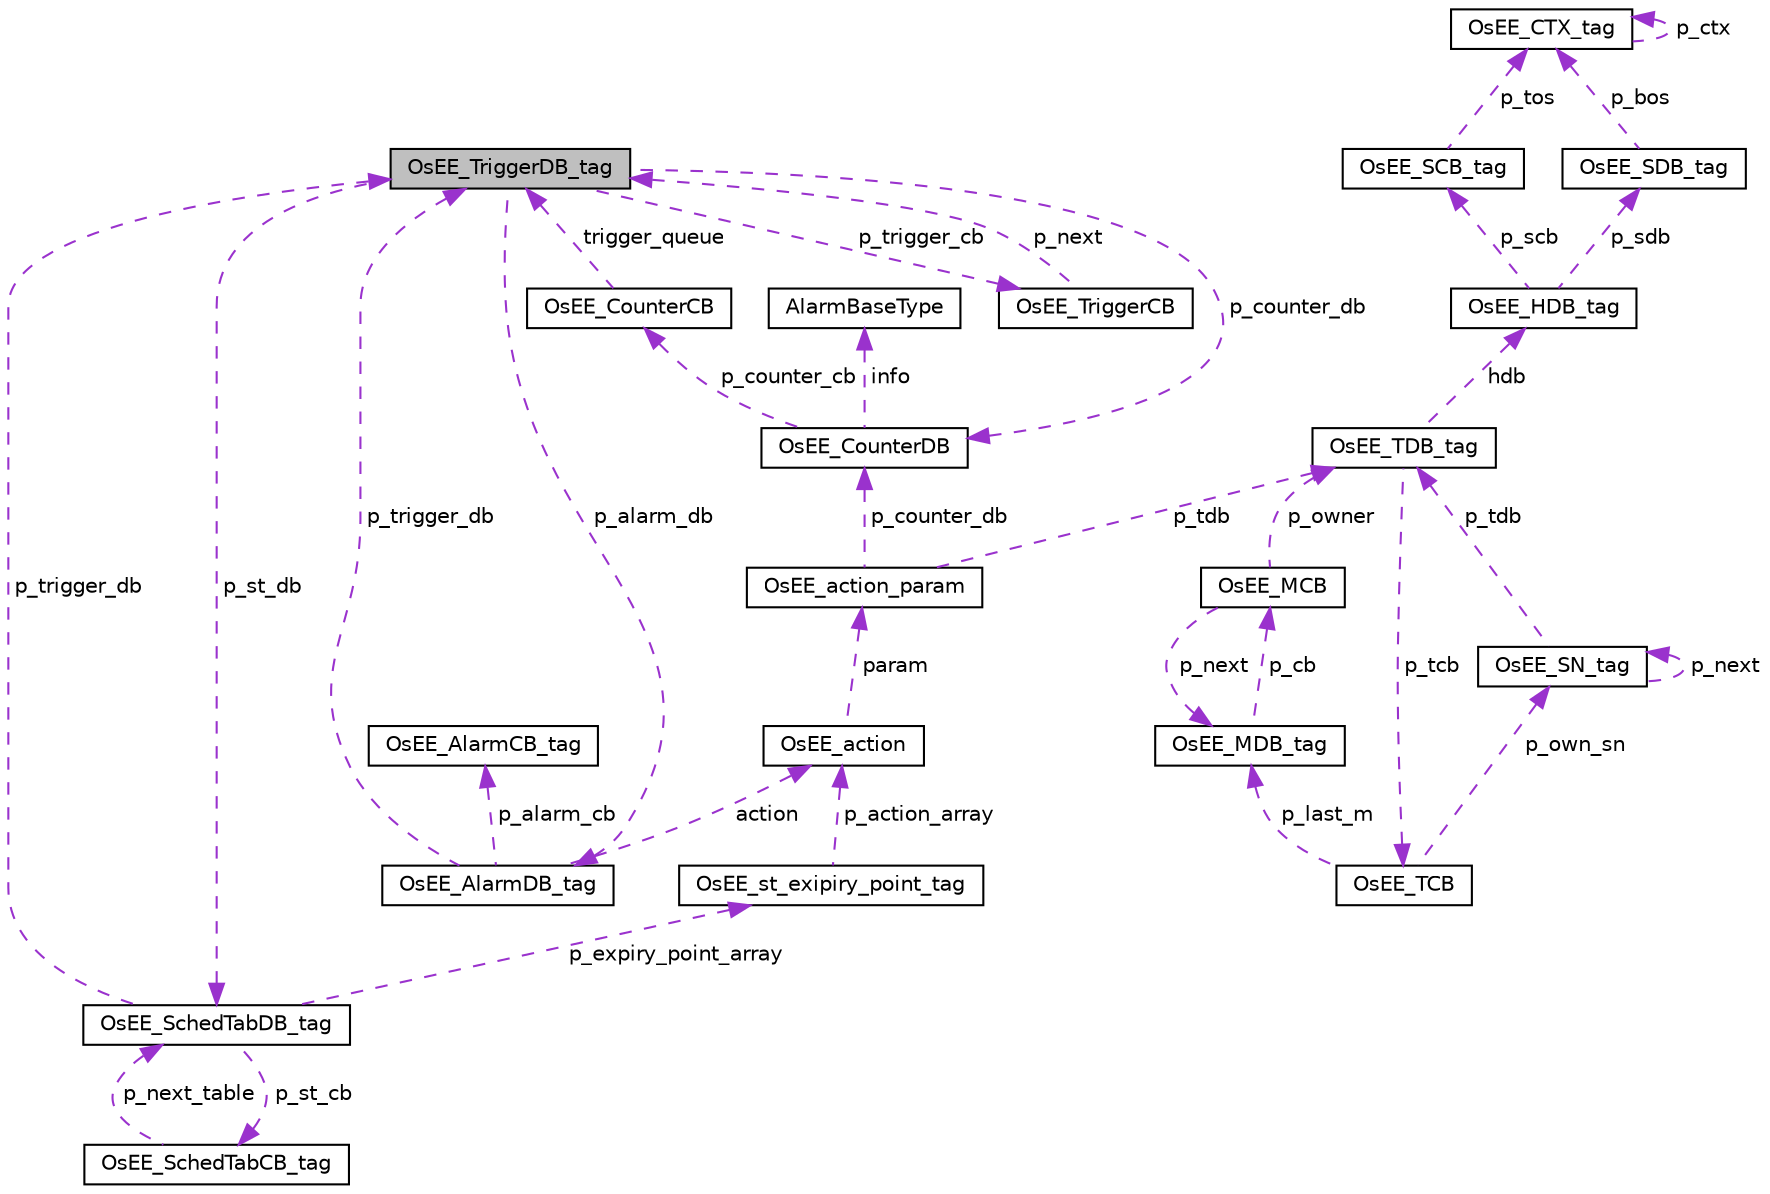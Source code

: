 digraph "OsEE_TriggerDB_tag"
{
 // LATEX_PDF_SIZE
  edge [fontname="Helvetica",fontsize="10",labelfontname="Helvetica",labelfontsize="10"];
  node [fontname="Helvetica",fontsize="10",shape=record];
  Node1 [label="OsEE_TriggerDB_tag",height=0.2,width=0.4,color="black", fillcolor="grey75", style="filled", fontcolor="black",tooltip="Trigger Descriptor Block is the elemnt containing the information of Alarms and Schedule Tables."];
  Node2 -> Node1 [dir="back",color="darkorchid3",fontsize="10",style="dashed",label=" p_trigger_cb" ,fontname="Helvetica"];
  Node2 [label="OsEE_TriggerCB",height=0.2,width=0.4,color="black", fillcolor="white", style="filled",URL="$structOsEE__TriggerCB.html",tooltip="The Trigger Countrol Block is the element in the trigger queue that records when the next trigger is ..."];
  Node1 -> Node2 [dir="back",color="darkorchid3",fontsize="10",style="dashed",label=" p_next" ,fontname="Helvetica"];
  Node3 -> Node1 [dir="back",color="darkorchid3",fontsize="10",style="dashed",label=" p_st_db" ,fontname="Helvetica"];
  Node3 [label="OsEE_SchedTabDB_tag",height=0.2,width=0.4,color="black", fillcolor="white", style="filled",URL="$structOsEE__SchedTabDB__tag.html",tooltip="This is the data structure used to describe the constant part of a schedule table."];
  Node1 -> Node3 [dir="back",color="darkorchid3",fontsize="10",style="dashed",label=" p_trigger_db" ,fontname="Helvetica"];
  Node4 -> Node3 [dir="back",color="darkorchid3",fontsize="10",style="dashed",label=" p_st_cb" ,fontname="Helvetica"];
  Node4 [label="OsEE_SchedTabCB_tag",height=0.2,width=0.4,color="black", fillcolor="white", style="filled",URL="$structOsEE__SchedTabCB__tag.html",tooltip="Data structure to store RAM informations needed by schedule tables."];
  Node3 -> Node4 [dir="back",color="darkorchid3",fontsize="10",style="dashed",label=" p_next_table" ,fontname="Helvetica"];
  Node5 -> Node3 [dir="back",color="darkorchid3",fontsize="10",style="dashed",label=" p_expiry_point_array" ,fontname="Helvetica"];
  Node5 [label="OsEE_st_exipiry_point_tag",height=0.2,width=0.4,color="black", fillcolor="white", style="filled",URL="$structOsEE__st__exipiry__point__tag.html",tooltip="Structures that hold the information related to an expiry point."];
  Node6 -> Node5 [dir="back",color="darkorchid3",fontsize="10",style="dashed",label=" p_action_array" ,fontname="Helvetica"];
  Node6 [label="OsEE_action",height=0.2,width=0.4,color="black", fillcolor="white", style="filled",URL="$structOsEE__action.html",tooltip="Notification data structure for Alarms and Schedule Tables."];
  Node7 -> Node6 [dir="back",color="darkorchid3",fontsize="10",style="dashed",label=" param" ,fontname="Helvetica"];
  Node7 [label="OsEE_action_param",height=0.2,width=0.4,color="black", fillcolor="white", style="filled",URL="$structOsEE__action__param.html",tooltip="Parameters of an Alarm/Schedule Table expiration (function callback, task, event mask,..."];
  Node8 -> Node7 [dir="back",color="darkorchid3",fontsize="10",style="dashed",label=" p_tdb" ,fontname="Helvetica"];
  Node8 [label="OsEE_TDB_tag",height=0.2,width=0.4,color="black", fillcolor="white", style="filled",URL="$structOsEE__TDB__tag.html",tooltip="The Task Descriptor Block."];
  Node9 -> Node8 [dir="back",color="darkorchid3",fontsize="10",style="dashed",label=" p_tcb" ,fontname="Helvetica"];
  Node9 [label="OsEE_TCB",height=0.2,width=0.4,color="black", fillcolor="white", style="filled",URL="$structOsEE__TCB.html",tooltip="The Task Control Block."];
  Node10 -> Node9 [dir="back",color="darkorchid3",fontsize="10",style="dashed",label=" p_own_sn" ,fontname="Helvetica"];
  Node10 [label="OsEE_SN_tag",height=0.2,width=0.4,color="black", fillcolor="white", style="filled",URL="$structOsEE__SN__tag.html",tooltip="Scheduler node data structure."];
  Node10 -> Node10 [dir="back",color="darkorchid3",fontsize="10",style="dashed",label=" p_next" ,fontname="Helvetica"];
  Node8 -> Node10 [dir="back",color="darkorchid3",fontsize="10",style="dashed",label=" p_tdb" ,fontname="Helvetica"];
  Node11 -> Node9 [dir="back",color="darkorchid3",fontsize="10",style="dashed",label=" p_last_m" ,fontname="Helvetica"];
  Node11 [label="OsEE_MDB_tag",height=0.2,width=0.4,color="black", fillcolor="white", style="filled",URL="$structOsEE__MDB__tag.html",tooltip="Mutual exclusion descriptor block."];
  Node12 -> Node11 [dir="back",color="darkorchid3",fontsize="10",style="dashed",label=" p_cb" ,fontname="Helvetica"];
  Node12 [label="OsEE_MCB",height=0.2,width=0.4,color="black", fillcolor="white", style="filled",URL="$structOsEE__MCB.html",tooltip="Mutual exclusion control block."];
  Node8 -> Node12 [dir="back",color="darkorchid3",fontsize="10",style="dashed",label=" p_owner" ,fontname="Helvetica"];
  Node11 -> Node12 [dir="back",color="darkorchid3",fontsize="10",style="dashed",label=" p_next" ,fontname="Helvetica"];
  Node13 -> Node8 [dir="back",color="darkorchid3",fontsize="10",style="dashed",label=" hdb" ,fontname="Helvetica"];
  Node13 [label="OsEE_HDB_tag",height=0.2,width=0.4,color="black", fillcolor="white", style="filled",URL="$structOsEE__HDB__tag.html",tooltip=" "];
  Node14 -> Node13 [dir="back",color="darkorchid3",fontsize="10",style="dashed",label=" p_scb" ,fontname="Helvetica"];
  Node14 [label="OsEE_SCB_tag",height=0.2,width=0.4,color="black", fillcolor="white", style="filled",URL="$structOsEE__SCB__tag.html",tooltip=" "];
  Node15 -> Node14 [dir="back",color="darkorchid3",fontsize="10",style="dashed",label=" p_tos" ,fontname="Helvetica"];
  Node15 [label="OsEE_CTX_tag",height=0.2,width=0.4,color="black", fillcolor="white", style="filled",URL="$structOsEE__CTX__tag.html",tooltip=" "];
  Node15 -> Node15 [dir="back",color="darkorchid3",fontsize="10",style="dashed",label=" p_ctx" ,fontname="Helvetica"];
  Node16 -> Node13 [dir="back",color="darkorchid3",fontsize="10",style="dashed",label=" p_sdb" ,fontname="Helvetica"];
  Node16 [label="OsEE_SDB_tag",height=0.2,width=0.4,color="black", fillcolor="white", style="filled",URL="$structOsEE__SDB__tag.html",tooltip=" "];
  Node15 -> Node16 [dir="back",color="darkorchid3",fontsize="10",style="dashed",label=" p_bos" ,fontname="Helvetica"];
  Node17 -> Node7 [dir="back",color="darkorchid3",fontsize="10",style="dashed",label=" p_counter_db" ,fontname="Helvetica"];
  Node17 [label="OsEE_CounterDB",height=0.2,width=0.4,color="black", fillcolor="white", style="filled",URL="$structOsEE__CounterDB.html",tooltip="Counter descriptor block."];
  Node18 -> Node17 [dir="back",color="darkorchid3",fontsize="10",style="dashed",label=" info" ,fontname="Helvetica"];
  Node18 [label="AlarmBaseType",height=0.2,width=0.4,color="black", fillcolor="white", style="filled",URL="$structAlarmBaseType.html",tooltip="The AlarmBaseType stores information about a counter."];
  Node19 -> Node17 [dir="back",color="darkorchid3",fontsize="10",style="dashed",label=" p_counter_cb" ,fontname="Helvetica"];
  Node19 [label="OsEE_CounterCB",height=0.2,width=0.4,color="black", fillcolor="white", style="filled",URL="$structOsEE__CounterCB.html",tooltip="Counter Control Block."];
  Node1 -> Node19 [dir="back",color="darkorchid3",fontsize="10",style="dashed",label=" trigger_queue" ,fontname="Helvetica"];
  Node20 -> Node1 [dir="back",color="darkorchid3",fontsize="10",style="dashed",label=" p_alarm_db" ,fontname="Helvetica"];
  Node20 [label="OsEE_AlarmDB_tag",height=0.2,width=0.4,color="black", fillcolor="white", style="filled",URL="$structOsEE__AlarmDB__tag.html",tooltip="Alarm descriptor block."];
  Node1 -> Node20 [dir="back",color="darkorchid3",fontsize="10",style="dashed",label=" p_trigger_db" ,fontname="Helvetica"];
  Node6 -> Node20 [dir="back",color="darkorchid3",fontsize="10",style="dashed",label=" action" ,fontname="Helvetica"];
  Node21 -> Node20 [dir="back",color="darkorchid3",fontsize="10",style="dashed",label=" p_alarm_cb" ,fontname="Helvetica"];
  Node21 [label="OsEE_AlarmCB_tag",height=0.2,width=0.4,color="black", fillcolor="white", style="filled",URL="$structOsEE__AlarmCB__tag.html",tooltip="Alarm Control Block."];
  Node17 -> Node1 [dir="back",color="darkorchid3",fontsize="10",style="dashed",label=" p_counter_db" ,fontname="Helvetica"];
}
